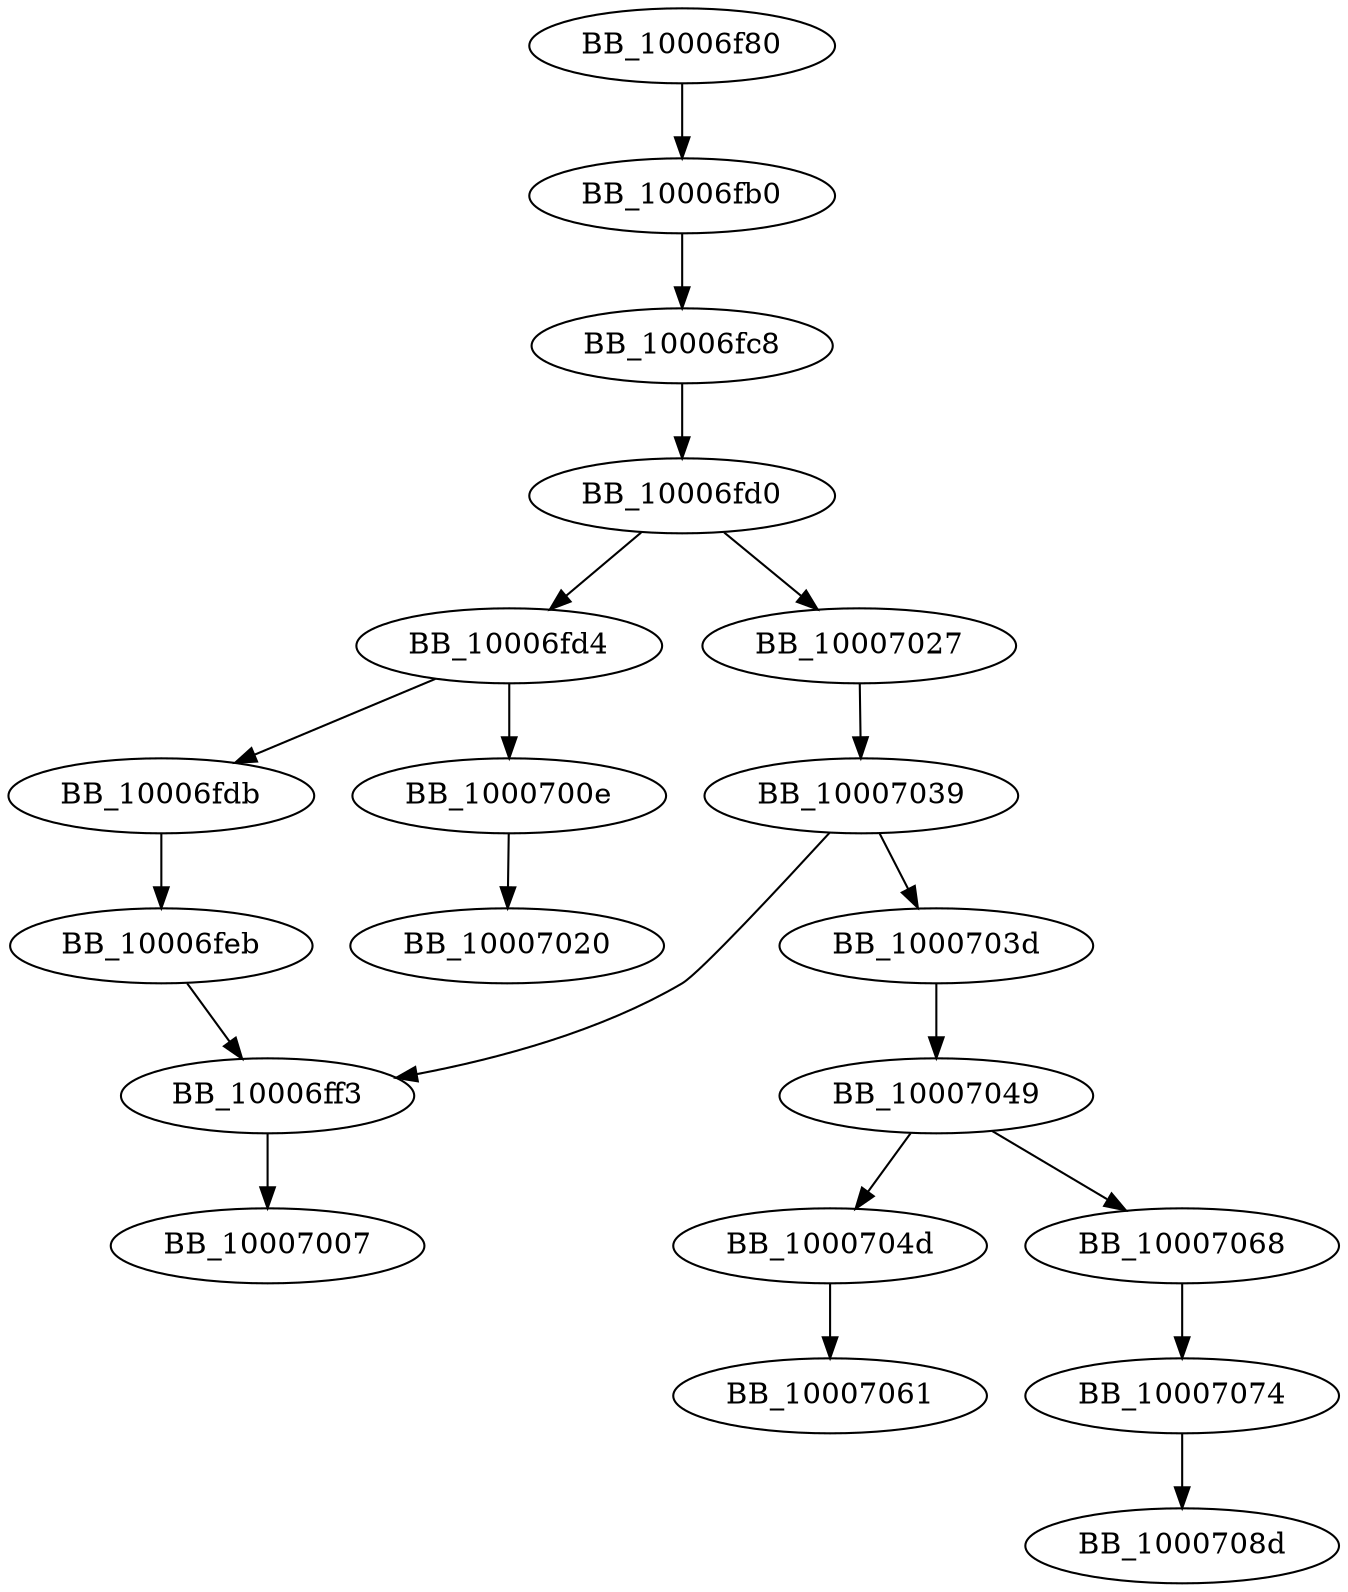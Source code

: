 DiGraph sub_10006F80{
BB_10006f80->BB_10006fb0
BB_10006fb0->BB_10006fc8
BB_10006fc8->BB_10006fd0
BB_10006fd0->BB_10006fd4
BB_10006fd0->BB_10007027
BB_10006fd4->BB_10006fdb
BB_10006fd4->BB_1000700e
BB_10006fdb->BB_10006feb
BB_10006feb->BB_10006ff3
BB_10006ff3->BB_10007007
BB_1000700e->BB_10007020
BB_10007027->BB_10007039
BB_10007039->BB_10006ff3
BB_10007039->BB_1000703d
BB_1000703d->BB_10007049
BB_10007049->BB_1000704d
BB_10007049->BB_10007068
BB_1000704d->BB_10007061
BB_10007068->BB_10007074
BB_10007074->BB_1000708d
}
